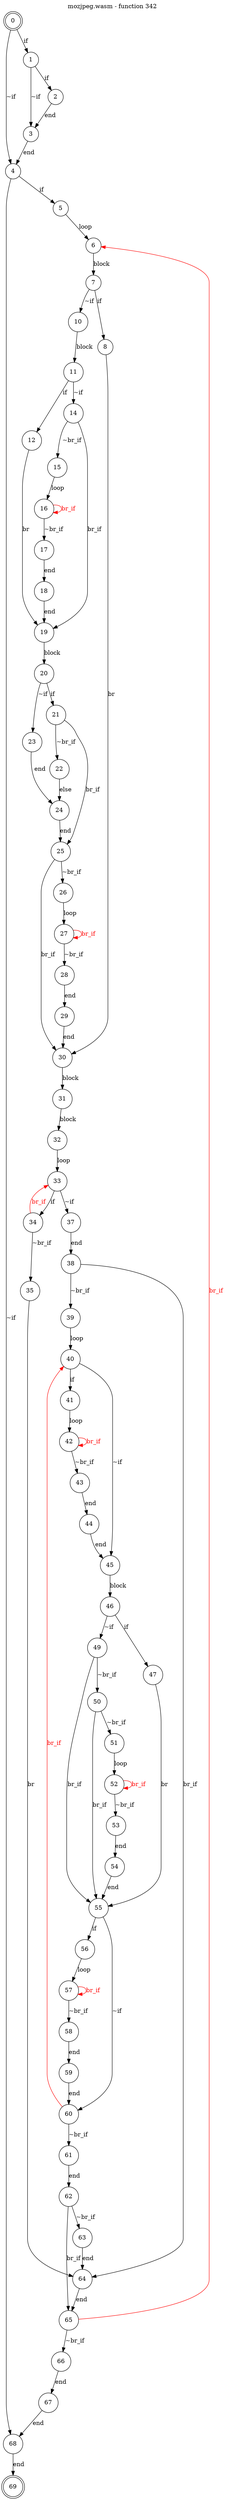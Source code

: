 digraph finite_state_machine {
    label = "mozjpeg.wasm - function 342"
    labelloc =  t
    labelfontsize = 16
    labelfontcolor = black
    labelfontname = "Helvetica"
    node [shape = doublecircle]; 0 69;
    node [shape = circle];
    0 -> 1[label="if"];
    0 -> 4[label="~if"];
    1 -> 2[label="if"];
    1 -> 3[label="~if"];
    2 -> 3[label="end"];
    3 -> 4[label="end"];
    4 -> 5[label="if"];
    4 -> 68[label="~if"];
    5 -> 6[label="loop"];
    6 -> 7[label="block"];
    7 -> 8[label="if"];
    7 -> 10[label="~if"];
    8 -> 30[label="br"];
    10 -> 11[label="block"];
    11 -> 12[label="if"];
    11 -> 14[label="~if"];
    12 -> 19[label="br"];
    14 -> 15[label="~br_if"];
    14 -> 19[label="br_if"];
    15 -> 16[label="loop"];
    16 -> 17[label="~br_if"];
    16 -> 16[color="red" fontcolor="red" label="br_if"];
    17 -> 18[label="end"];
    18 -> 19[label="end"];
    19 -> 20[label="block"];
    20 -> 21[label="if"];
    20 -> 23[label="~if"];
    21 -> 22[label="~br_if"];
    21 -> 25[label="br_if"];
    22 -> 24[label="else"];
    23 -> 24[label="end"];
    24 -> 25[label="end"];
    25 -> 26[label="~br_if"];
    25 -> 30[label="br_if"];
    26 -> 27[label="loop"];
    27 -> 28[label="~br_if"];
    27 -> 27[color="red" fontcolor="red" label="br_if"];
    28 -> 29[label="end"];
    29 -> 30[label="end"];
    30 -> 31[label="block"];
    31 -> 32[label="block"];
    32 -> 33[label="loop"];
    33 -> 34[label="if"];
    33 -> 37[label="~if"];
    34 -> 35[label="~br_if"];
    34 -> 33[color="red" fontcolor="red" label="br_if"];
    35 -> 64[label="br"];
    37 -> 38[label="end"];
    38 -> 39[label="~br_if"];
    38 -> 64[label="br_if"];
    39 -> 40[label="loop"];
    40 -> 41[label="if"];
    40 -> 45[label="~if"];
    41 -> 42[label="loop"];
    42 -> 43[label="~br_if"];
    42 -> 42[color="red" fontcolor="red" label="br_if"];
    43 -> 44[label="end"];
    44 -> 45[label="end"];
    45 -> 46[label="block"];
    46 -> 47[label="if"];
    46 -> 49[label="~if"];
    47 -> 55[label="br"];
    49 -> 50[label="~br_if"];
    49 -> 55[label="br_if"];
    50 -> 51[label="~br_if"];
    50 -> 55[label="br_if"];
    51 -> 52[label="loop"];
    52 -> 53[label="~br_if"];
    52 -> 52[color="red" fontcolor="red" label="br_if"];
    53 -> 54[label="end"];
    54 -> 55[label="end"];
    55 -> 56[label="if"];
    55 -> 60[label="~if"];
    56 -> 57[label="loop"];
    57 -> 58[label="~br_if"];
    57 -> 57[color="red" fontcolor="red" label="br_if"];
    58 -> 59[label="end"];
    59 -> 60[label="end"];
    60 -> 61[label="~br_if"];
    60 -> 40[color="red" fontcolor="red" label="br_if"];
    61 -> 62[label="end"];
    62 -> 63[label="~br_if"];
    62 -> 65[label="br_if"];
    63 -> 64[label="end"];
    64 -> 65[label="end"];
    65 -> 66[label="~br_if"];
    65 -> 6[color="red" fontcolor="red" label="br_if"];
    66 -> 67[label="end"];
    67 -> 68[label="end"];
    68 -> 69[label="end"];
}
